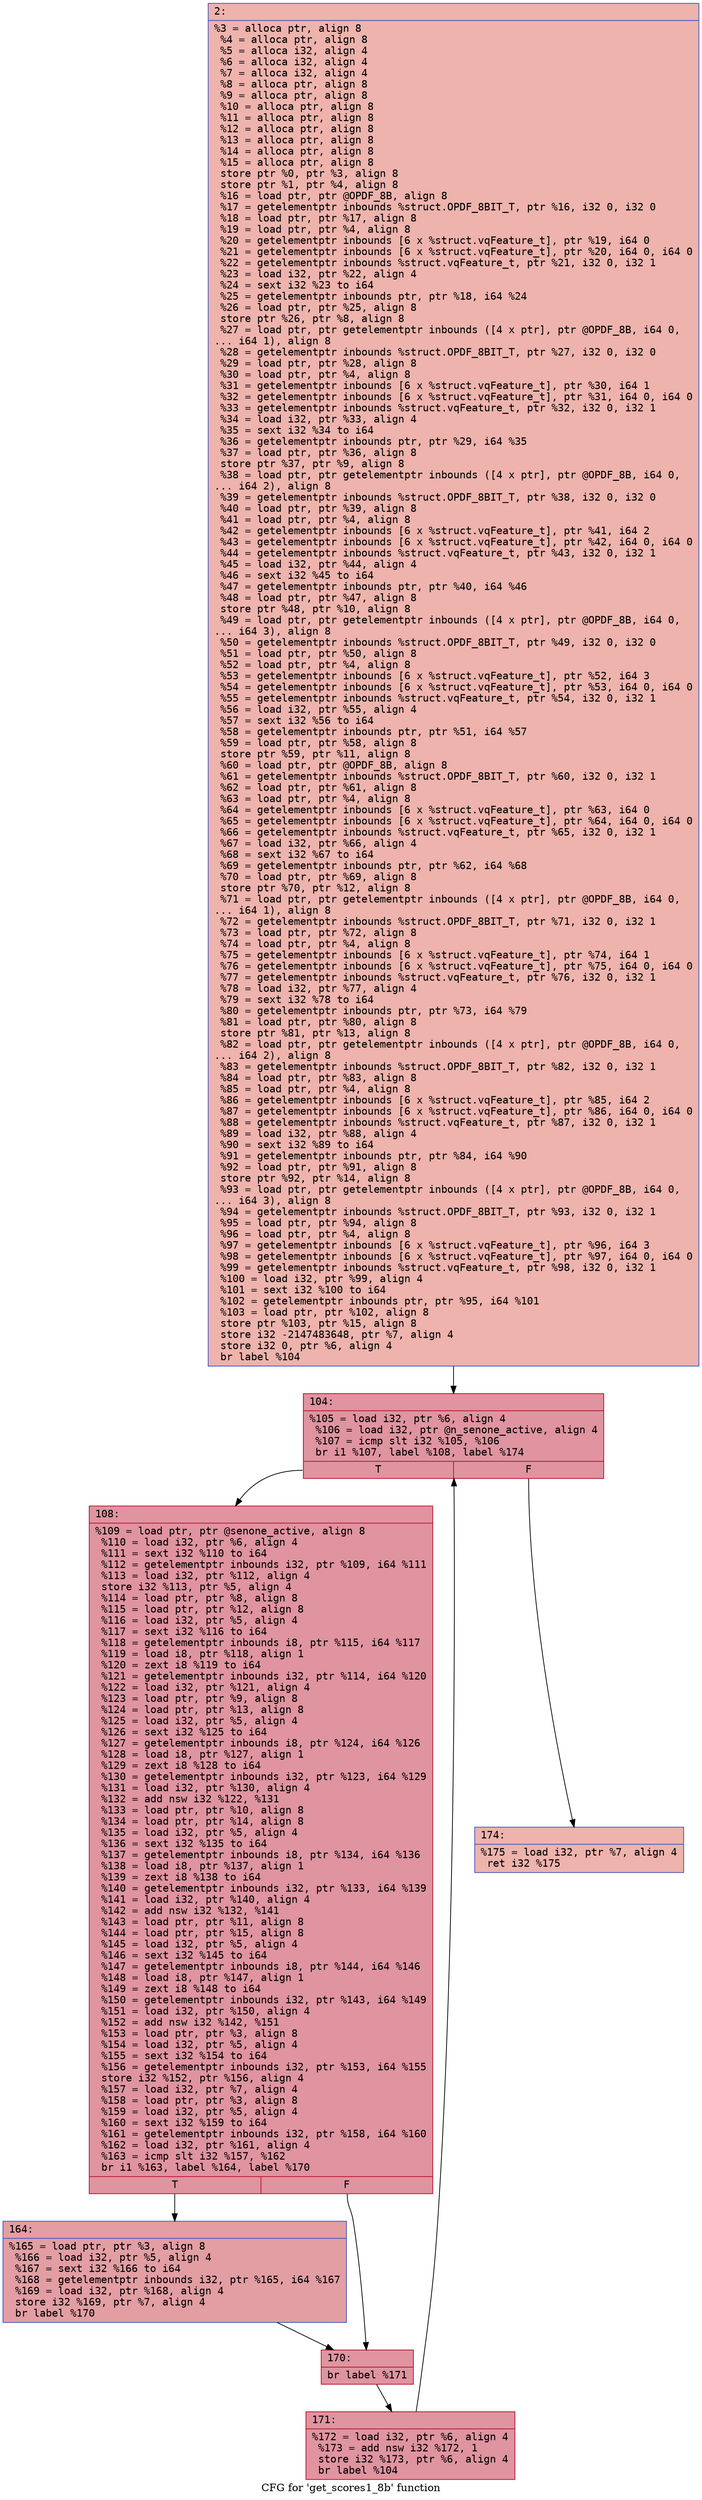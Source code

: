 digraph "CFG for 'get_scores1_8b' function" {
	label="CFG for 'get_scores1_8b' function";

	Node0x600001f47c50 [shape=record,color="#3d50c3ff", style=filled, fillcolor="#d6524470" fontname="Courier",label="{2:\l|  %3 = alloca ptr, align 8\l  %4 = alloca ptr, align 8\l  %5 = alloca i32, align 4\l  %6 = alloca i32, align 4\l  %7 = alloca i32, align 4\l  %8 = alloca ptr, align 8\l  %9 = alloca ptr, align 8\l  %10 = alloca ptr, align 8\l  %11 = alloca ptr, align 8\l  %12 = alloca ptr, align 8\l  %13 = alloca ptr, align 8\l  %14 = alloca ptr, align 8\l  %15 = alloca ptr, align 8\l  store ptr %0, ptr %3, align 8\l  store ptr %1, ptr %4, align 8\l  %16 = load ptr, ptr @OPDF_8B, align 8\l  %17 = getelementptr inbounds %struct.OPDF_8BIT_T, ptr %16, i32 0, i32 0\l  %18 = load ptr, ptr %17, align 8\l  %19 = load ptr, ptr %4, align 8\l  %20 = getelementptr inbounds [6 x %struct.vqFeature_t], ptr %19, i64 0\l  %21 = getelementptr inbounds [6 x %struct.vqFeature_t], ptr %20, i64 0, i64 0\l  %22 = getelementptr inbounds %struct.vqFeature_t, ptr %21, i32 0, i32 1\l  %23 = load i32, ptr %22, align 4\l  %24 = sext i32 %23 to i64\l  %25 = getelementptr inbounds ptr, ptr %18, i64 %24\l  %26 = load ptr, ptr %25, align 8\l  store ptr %26, ptr %8, align 8\l  %27 = load ptr, ptr getelementptr inbounds ([4 x ptr], ptr @OPDF_8B, i64 0,\l... i64 1), align 8\l  %28 = getelementptr inbounds %struct.OPDF_8BIT_T, ptr %27, i32 0, i32 0\l  %29 = load ptr, ptr %28, align 8\l  %30 = load ptr, ptr %4, align 8\l  %31 = getelementptr inbounds [6 x %struct.vqFeature_t], ptr %30, i64 1\l  %32 = getelementptr inbounds [6 x %struct.vqFeature_t], ptr %31, i64 0, i64 0\l  %33 = getelementptr inbounds %struct.vqFeature_t, ptr %32, i32 0, i32 1\l  %34 = load i32, ptr %33, align 4\l  %35 = sext i32 %34 to i64\l  %36 = getelementptr inbounds ptr, ptr %29, i64 %35\l  %37 = load ptr, ptr %36, align 8\l  store ptr %37, ptr %9, align 8\l  %38 = load ptr, ptr getelementptr inbounds ([4 x ptr], ptr @OPDF_8B, i64 0,\l... i64 2), align 8\l  %39 = getelementptr inbounds %struct.OPDF_8BIT_T, ptr %38, i32 0, i32 0\l  %40 = load ptr, ptr %39, align 8\l  %41 = load ptr, ptr %4, align 8\l  %42 = getelementptr inbounds [6 x %struct.vqFeature_t], ptr %41, i64 2\l  %43 = getelementptr inbounds [6 x %struct.vqFeature_t], ptr %42, i64 0, i64 0\l  %44 = getelementptr inbounds %struct.vqFeature_t, ptr %43, i32 0, i32 1\l  %45 = load i32, ptr %44, align 4\l  %46 = sext i32 %45 to i64\l  %47 = getelementptr inbounds ptr, ptr %40, i64 %46\l  %48 = load ptr, ptr %47, align 8\l  store ptr %48, ptr %10, align 8\l  %49 = load ptr, ptr getelementptr inbounds ([4 x ptr], ptr @OPDF_8B, i64 0,\l... i64 3), align 8\l  %50 = getelementptr inbounds %struct.OPDF_8BIT_T, ptr %49, i32 0, i32 0\l  %51 = load ptr, ptr %50, align 8\l  %52 = load ptr, ptr %4, align 8\l  %53 = getelementptr inbounds [6 x %struct.vqFeature_t], ptr %52, i64 3\l  %54 = getelementptr inbounds [6 x %struct.vqFeature_t], ptr %53, i64 0, i64 0\l  %55 = getelementptr inbounds %struct.vqFeature_t, ptr %54, i32 0, i32 1\l  %56 = load i32, ptr %55, align 4\l  %57 = sext i32 %56 to i64\l  %58 = getelementptr inbounds ptr, ptr %51, i64 %57\l  %59 = load ptr, ptr %58, align 8\l  store ptr %59, ptr %11, align 8\l  %60 = load ptr, ptr @OPDF_8B, align 8\l  %61 = getelementptr inbounds %struct.OPDF_8BIT_T, ptr %60, i32 0, i32 1\l  %62 = load ptr, ptr %61, align 8\l  %63 = load ptr, ptr %4, align 8\l  %64 = getelementptr inbounds [6 x %struct.vqFeature_t], ptr %63, i64 0\l  %65 = getelementptr inbounds [6 x %struct.vqFeature_t], ptr %64, i64 0, i64 0\l  %66 = getelementptr inbounds %struct.vqFeature_t, ptr %65, i32 0, i32 1\l  %67 = load i32, ptr %66, align 4\l  %68 = sext i32 %67 to i64\l  %69 = getelementptr inbounds ptr, ptr %62, i64 %68\l  %70 = load ptr, ptr %69, align 8\l  store ptr %70, ptr %12, align 8\l  %71 = load ptr, ptr getelementptr inbounds ([4 x ptr], ptr @OPDF_8B, i64 0,\l... i64 1), align 8\l  %72 = getelementptr inbounds %struct.OPDF_8BIT_T, ptr %71, i32 0, i32 1\l  %73 = load ptr, ptr %72, align 8\l  %74 = load ptr, ptr %4, align 8\l  %75 = getelementptr inbounds [6 x %struct.vqFeature_t], ptr %74, i64 1\l  %76 = getelementptr inbounds [6 x %struct.vqFeature_t], ptr %75, i64 0, i64 0\l  %77 = getelementptr inbounds %struct.vqFeature_t, ptr %76, i32 0, i32 1\l  %78 = load i32, ptr %77, align 4\l  %79 = sext i32 %78 to i64\l  %80 = getelementptr inbounds ptr, ptr %73, i64 %79\l  %81 = load ptr, ptr %80, align 8\l  store ptr %81, ptr %13, align 8\l  %82 = load ptr, ptr getelementptr inbounds ([4 x ptr], ptr @OPDF_8B, i64 0,\l... i64 2), align 8\l  %83 = getelementptr inbounds %struct.OPDF_8BIT_T, ptr %82, i32 0, i32 1\l  %84 = load ptr, ptr %83, align 8\l  %85 = load ptr, ptr %4, align 8\l  %86 = getelementptr inbounds [6 x %struct.vqFeature_t], ptr %85, i64 2\l  %87 = getelementptr inbounds [6 x %struct.vqFeature_t], ptr %86, i64 0, i64 0\l  %88 = getelementptr inbounds %struct.vqFeature_t, ptr %87, i32 0, i32 1\l  %89 = load i32, ptr %88, align 4\l  %90 = sext i32 %89 to i64\l  %91 = getelementptr inbounds ptr, ptr %84, i64 %90\l  %92 = load ptr, ptr %91, align 8\l  store ptr %92, ptr %14, align 8\l  %93 = load ptr, ptr getelementptr inbounds ([4 x ptr], ptr @OPDF_8B, i64 0,\l... i64 3), align 8\l  %94 = getelementptr inbounds %struct.OPDF_8BIT_T, ptr %93, i32 0, i32 1\l  %95 = load ptr, ptr %94, align 8\l  %96 = load ptr, ptr %4, align 8\l  %97 = getelementptr inbounds [6 x %struct.vqFeature_t], ptr %96, i64 3\l  %98 = getelementptr inbounds [6 x %struct.vqFeature_t], ptr %97, i64 0, i64 0\l  %99 = getelementptr inbounds %struct.vqFeature_t, ptr %98, i32 0, i32 1\l  %100 = load i32, ptr %99, align 4\l  %101 = sext i32 %100 to i64\l  %102 = getelementptr inbounds ptr, ptr %95, i64 %101\l  %103 = load ptr, ptr %102, align 8\l  store ptr %103, ptr %15, align 8\l  store i32 -2147483648, ptr %7, align 4\l  store i32 0, ptr %6, align 4\l  br label %104\l}"];
	Node0x600001f47c50 -> Node0x600001f47ca0[tooltip="2 -> 104\nProbability 100.00%" ];
	Node0x600001f47ca0 [shape=record,color="#b70d28ff", style=filled, fillcolor="#b70d2870" fontname="Courier",label="{104:\l|  %105 = load i32, ptr %6, align 4\l  %106 = load i32, ptr @n_senone_active, align 4\l  %107 = icmp slt i32 %105, %106\l  br i1 %107, label %108, label %174\l|{<s0>T|<s1>F}}"];
	Node0x600001f47ca0:s0 -> Node0x600001f47cf0[tooltip="104 -> 108\nProbability 96.88%" ];
	Node0x600001f47ca0:s1 -> Node0x600001f47e30[tooltip="104 -> 174\nProbability 3.12%" ];
	Node0x600001f47cf0 [shape=record,color="#b70d28ff", style=filled, fillcolor="#b70d2870" fontname="Courier",label="{108:\l|  %109 = load ptr, ptr @senone_active, align 8\l  %110 = load i32, ptr %6, align 4\l  %111 = sext i32 %110 to i64\l  %112 = getelementptr inbounds i32, ptr %109, i64 %111\l  %113 = load i32, ptr %112, align 4\l  store i32 %113, ptr %5, align 4\l  %114 = load ptr, ptr %8, align 8\l  %115 = load ptr, ptr %12, align 8\l  %116 = load i32, ptr %5, align 4\l  %117 = sext i32 %116 to i64\l  %118 = getelementptr inbounds i8, ptr %115, i64 %117\l  %119 = load i8, ptr %118, align 1\l  %120 = zext i8 %119 to i64\l  %121 = getelementptr inbounds i32, ptr %114, i64 %120\l  %122 = load i32, ptr %121, align 4\l  %123 = load ptr, ptr %9, align 8\l  %124 = load ptr, ptr %13, align 8\l  %125 = load i32, ptr %5, align 4\l  %126 = sext i32 %125 to i64\l  %127 = getelementptr inbounds i8, ptr %124, i64 %126\l  %128 = load i8, ptr %127, align 1\l  %129 = zext i8 %128 to i64\l  %130 = getelementptr inbounds i32, ptr %123, i64 %129\l  %131 = load i32, ptr %130, align 4\l  %132 = add nsw i32 %122, %131\l  %133 = load ptr, ptr %10, align 8\l  %134 = load ptr, ptr %14, align 8\l  %135 = load i32, ptr %5, align 4\l  %136 = sext i32 %135 to i64\l  %137 = getelementptr inbounds i8, ptr %134, i64 %136\l  %138 = load i8, ptr %137, align 1\l  %139 = zext i8 %138 to i64\l  %140 = getelementptr inbounds i32, ptr %133, i64 %139\l  %141 = load i32, ptr %140, align 4\l  %142 = add nsw i32 %132, %141\l  %143 = load ptr, ptr %11, align 8\l  %144 = load ptr, ptr %15, align 8\l  %145 = load i32, ptr %5, align 4\l  %146 = sext i32 %145 to i64\l  %147 = getelementptr inbounds i8, ptr %144, i64 %146\l  %148 = load i8, ptr %147, align 1\l  %149 = zext i8 %148 to i64\l  %150 = getelementptr inbounds i32, ptr %143, i64 %149\l  %151 = load i32, ptr %150, align 4\l  %152 = add nsw i32 %142, %151\l  %153 = load ptr, ptr %3, align 8\l  %154 = load i32, ptr %5, align 4\l  %155 = sext i32 %154 to i64\l  %156 = getelementptr inbounds i32, ptr %153, i64 %155\l  store i32 %152, ptr %156, align 4\l  %157 = load i32, ptr %7, align 4\l  %158 = load ptr, ptr %3, align 8\l  %159 = load i32, ptr %5, align 4\l  %160 = sext i32 %159 to i64\l  %161 = getelementptr inbounds i32, ptr %158, i64 %160\l  %162 = load i32, ptr %161, align 4\l  %163 = icmp slt i32 %157, %162\l  br i1 %163, label %164, label %170\l|{<s0>T|<s1>F}}"];
	Node0x600001f47cf0:s0 -> Node0x600001f47d40[tooltip="108 -> 164\nProbability 50.00%" ];
	Node0x600001f47cf0:s1 -> Node0x600001f47d90[tooltip="108 -> 170\nProbability 50.00%" ];
	Node0x600001f47d40 [shape=record,color="#3d50c3ff", style=filled, fillcolor="#be242e70" fontname="Courier",label="{164:\l|  %165 = load ptr, ptr %3, align 8\l  %166 = load i32, ptr %5, align 4\l  %167 = sext i32 %166 to i64\l  %168 = getelementptr inbounds i32, ptr %165, i64 %167\l  %169 = load i32, ptr %168, align 4\l  store i32 %169, ptr %7, align 4\l  br label %170\l}"];
	Node0x600001f47d40 -> Node0x600001f47d90[tooltip="164 -> 170\nProbability 100.00%" ];
	Node0x600001f47d90 [shape=record,color="#b70d28ff", style=filled, fillcolor="#b70d2870" fontname="Courier",label="{170:\l|  br label %171\l}"];
	Node0x600001f47d90 -> Node0x600001f47de0[tooltip="170 -> 171\nProbability 100.00%" ];
	Node0x600001f47de0 [shape=record,color="#b70d28ff", style=filled, fillcolor="#b70d2870" fontname="Courier",label="{171:\l|  %172 = load i32, ptr %6, align 4\l  %173 = add nsw i32 %172, 1\l  store i32 %173, ptr %6, align 4\l  br label %104\l}"];
	Node0x600001f47de0 -> Node0x600001f47ca0[tooltip="171 -> 104\nProbability 100.00%" ];
	Node0x600001f47e30 [shape=record,color="#3d50c3ff", style=filled, fillcolor="#d6524470" fontname="Courier",label="{174:\l|  %175 = load i32, ptr %7, align 4\l  ret i32 %175\l}"];
}
